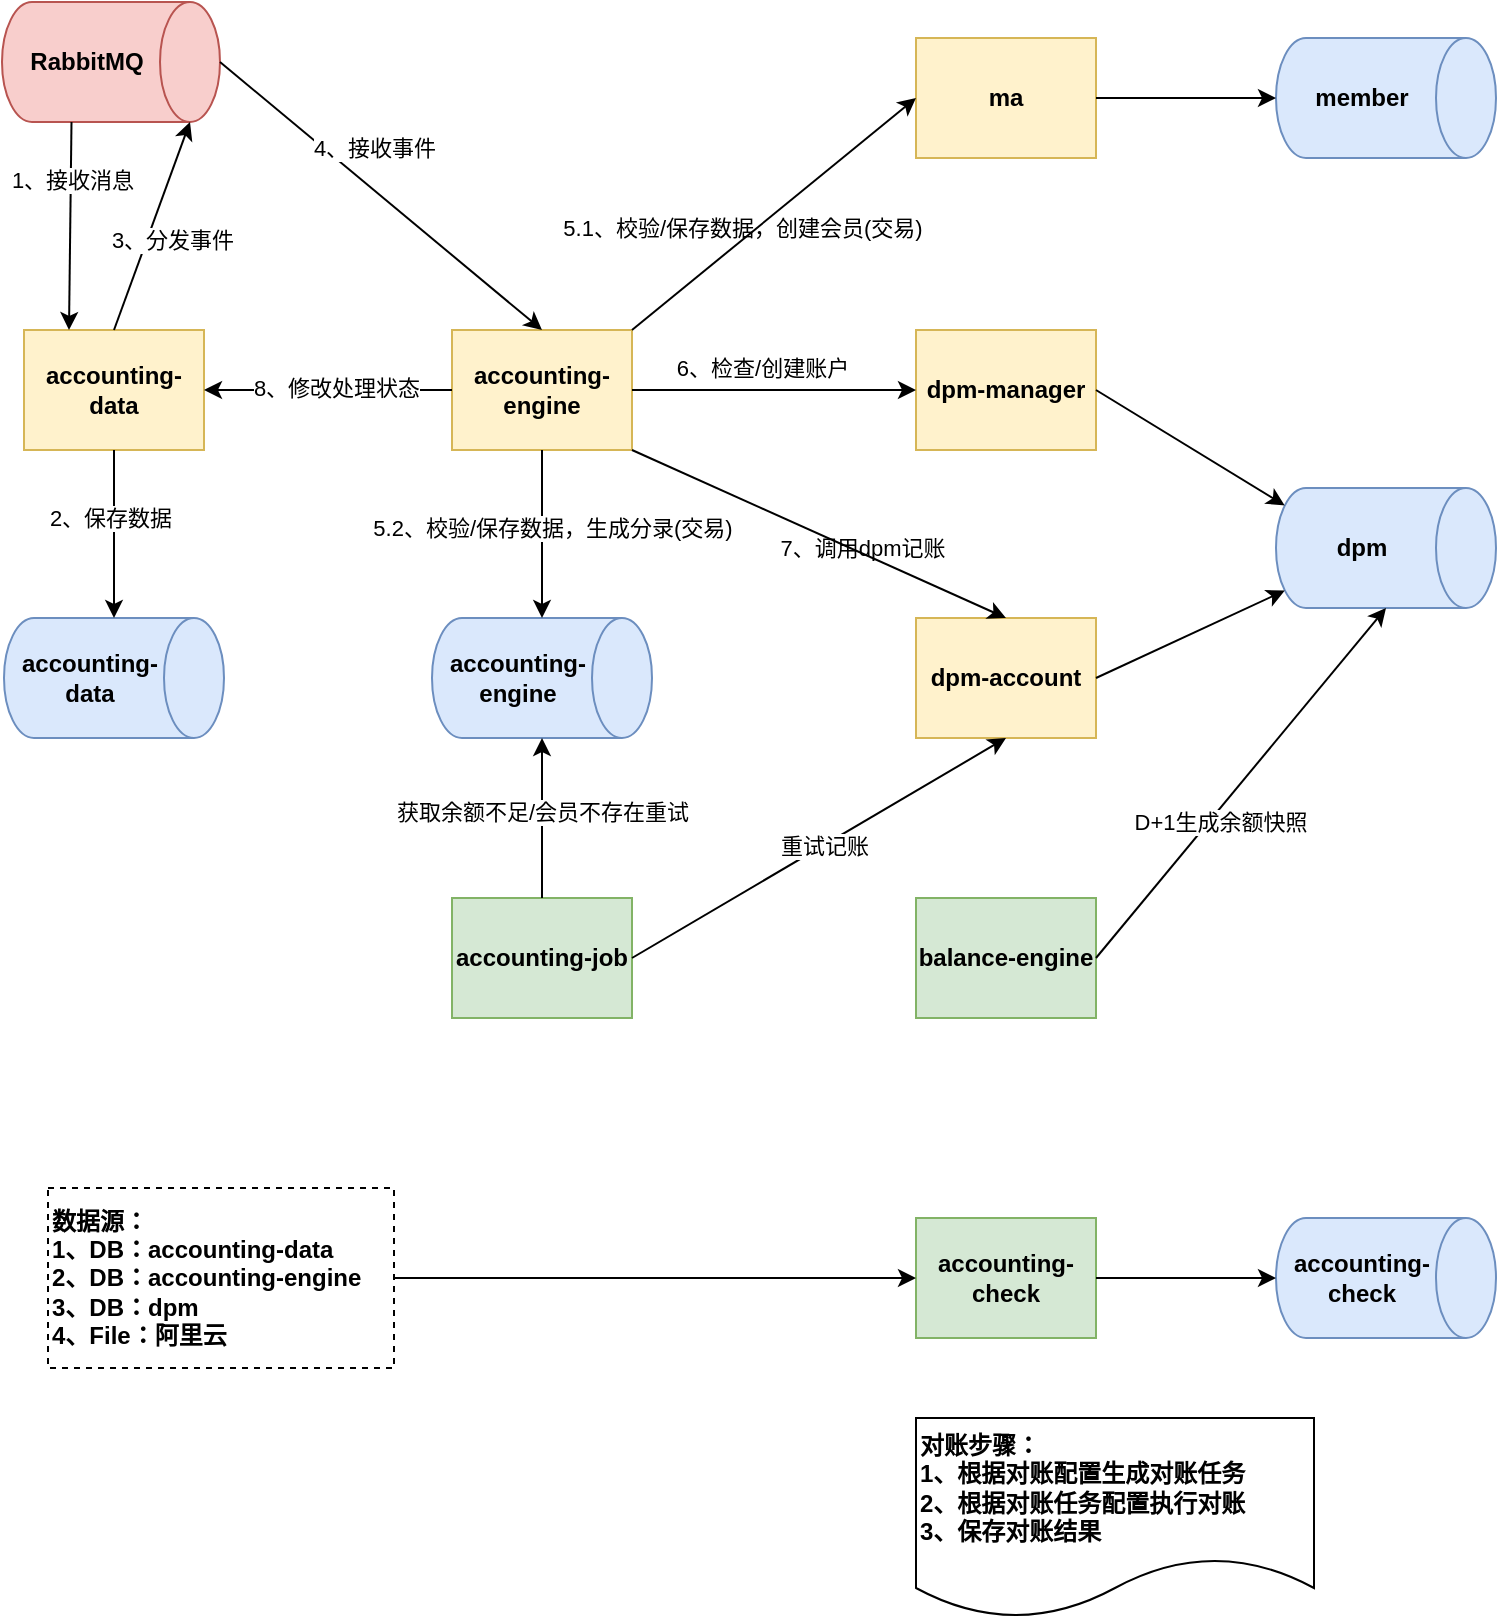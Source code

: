 <mxfile version="21.6.6" type="github">
  <diagram name="Page-1" id="c7558073-3199-34d8-9f00-42111426c3f3">
    <mxGraphModel dx="1434" dy="764" grid="1" gridSize="10" guides="1" tooltips="1" connect="1" arrows="1" fold="1" page="1" pageScale="1" pageWidth="826" pageHeight="1169" background="none" math="0" shadow="0">
      <root>
        <mxCell id="0" />
        <mxCell id="1" parent="0" />
        <mxCell id="14" value="accounting-data" style="whiteSpace=wrap;align=center;verticalAlign=middle;fontStyle=1;strokeWidth=1;fillColor=#fff2cc;rounded=0;glass=0;shadow=0;fontFamily=Helvetica;labelBackgroundColor=none;labelBorderColor=none;strokeColor=#d6b656;" parent="1" vertex="1">
          <mxGeometry x="65" y="506" width="90" height="60" as="geometry" />
        </mxCell>
        <mxCell id="AxtVGg7IYcrfAcfqh8lZ-103" value="accounting-engine" style="whiteSpace=wrap;align=center;verticalAlign=middle;fontStyle=1;strokeWidth=1;fillColor=#fff2cc;rounded=0;glass=0;shadow=0;fontFamily=Helvetica;labelBackgroundColor=none;labelBorderColor=none;strokeColor=#d6b656;" parent="1" vertex="1">
          <mxGeometry x="279" y="506" width="90" height="60" as="geometry" />
        </mxCell>
        <mxCell id="AxtVGg7IYcrfAcfqh8lZ-104" value="dpm-manager" style="whiteSpace=wrap;align=center;verticalAlign=middle;fontStyle=1;strokeWidth=1;fillColor=#fff2cc;rounded=0;glass=0;shadow=0;fontFamily=Helvetica;labelBackgroundColor=none;labelBorderColor=none;strokeColor=#d6b656;" parent="1" vertex="1">
          <mxGeometry x="511" y="506" width="90" height="60" as="geometry" />
        </mxCell>
        <mxCell id="AxtVGg7IYcrfAcfqh8lZ-105" value="dpm-account" style="whiteSpace=wrap;align=center;verticalAlign=middle;fontStyle=1;strokeWidth=1;fillColor=#fff2cc;rounded=0;glass=0;shadow=0;fontFamily=Helvetica;labelBackgroundColor=none;labelBorderColor=none;strokeColor=#d6b656;" parent="1" vertex="1">
          <mxGeometry x="511" y="650" width="90" height="60" as="geometry" />
        </mxCell>
        <mxCell id="AxtVGg7IYcrfAcfqh8lZ-106" value="ma" style="whiteSpace=wrap;align=center;verticalAlign=middle;fontStyle=1;strokeWidth=1;fillColor=#fff2cc;rounded=0;glass=0;shadow=0;fontFamily=Helvetica;labelBackgroundColor=none;labelBorderColor=none;strokeColor=#d6b656;" parent="1" vertex="1">
          <mxGeometry x="511" y="360" width="90" height="60" as="geometry" />
        </mxCell>
        <mxCell id="AxtVGg7IYcrfAcfqh8lZ-107" value="accounting-check" style="whiteSpace=wrap;align=center;verticalAlign=middle;fontStyle=1;strokeWidth=1;fillColor=#d5e8d4;rounded=0;strokeColor=#82b366;glass=0;shadow=0;fontFamily=Helvetica;labelBackgroundColor=none;labelBorderColor=none;" parent="1" vertex="1">
          <mxGeometry x="511" y="950" width="90" height="60" as="geometry" />
        </mxCell>
        <mxCell id="AxtVGg7IYcrfAcfqh8lZ-108" value="balance-engine" style="whiteSpace=wrap;align=center;verticalAlign=middle;fontStyle=1;strokeWidth=1;fillColor=#d5e8d4;rounded=0;strokeColor=#82b366;glass=0;shadow=0;fontFamily=Helvetica;labelBackgroundColor=none;labelBorderColor=none;" parent="1" vertex="1">
          <mxGeometry x="511" y="790" width="90" height="60" as="geometry" />
        </mxCell>
        <mxCell id="AxtVGg7IYcrfAcfqh8lZ-109" value="accounting-job" style="whiteSpace=wrap;align=center;verticalAlign=middle;fontStyle=1;strokeWidth=1;fillColor=#d5e8d4;rounded=0;strokeColor=#82b366;glass=0;shadow=0;fontFamily=Helvetica;labelBackgroundColor=none;labelBorderColor=none;" parent="1" vertex="1">
          <mxGeometry x="279" y="790" width="90" height="60" as="geometry" />
        </mxCell>
        <mxCell id="AxtVGg7IYcrfAcfqh8lZ-115" value="&lt;b&gt;RabbitMQ&lt;/b&gt;" style="shape=cylinder3;whiteSpace=wrap;html=1;boundedLbl=1;backgroundOutline=1;size=15;direction=north;flipH=1;fillColor=#f8cecc;strokeColor=#b85450;" parent="1" vertex="1">
          <mxGeometry x="54" y="342" width="109" height="60" as="geometry" />
        </mxCell>
        <mxCell id="AxtVGg7IYcrfAcfqh8lZ-116" value="&lt;b&gt;accounting-data&lt;/b&gt;" style="shape=cylinder3;whiteSpace=wrap;html=1;boundedLbl=1;backgroundOutline=1;size=15;direction=north;flipH=1;fillColor=#dae8fc;strokeColor=#6c8ebf;" parent="1" vertex="1">
          <mxGeometry x="55" y="650" width="110" height="60" as="geometry" />
        </mxCell>
        <mxCell id="AxtVGg7IYcrfAcfqh8lZ-117" value="" style="endArrow=classic;html=1;exitX=0;exitY=0;exitDx=0;exitDy=74.25;exitPerimeter=0;curved=1;entryX=0.25;entryY=0;entryDx=0;entryDy=0;" parent="1" source="AxtVGg7IYcrfAcfqh8lZ-115" target="14" edge="1">
          <mxGeometry width="50" height="50" relative="1" as="geometry">
            <mxPoint x="76" y="450" as="sourcePoint" />
            <mxPoint x="90" y="510" as="targetPoint" />
          </mxGeometry>
        </mxCell>
        <mxCell id="AxtVGg7IYcrfAcfqh8lZ-120" value="1、接收消息" style="edgeLabel;html=1;align=center;verticalAlign=middle;resizable=0;points=[];" parent="AxtVGg7IYcrfAcfqh8lZ-117" vertex="1" connectable="0">
          <mxGeometry x="-0.099" y="2" relative="1" as="geometry">
            <mxPoint x="-1" y="-18" as="offset" />
          </mxGeometry>
        </mxCell>
        <mxCell id="AxtVGg7IYcrfAcfqh8lZ-121" value="" style="endArrow=classic;html=1;entryX=1;entryY=0.5;entryDx=0;entryDy=0;exitX=0.5;exitY=1;exitDx=0;exitDy=0;entryPerimeter=0;rounded=0;" parent="1" source="14" target="AxtVGg7IYcrfAcfqh8lZ-116" edge="1">
          <mxGeometry width="50" height="50" relative="1" as="geometry">
            <mxPoint x="16" y="484" as="sourcePoint" />
            <mxPoint x="18" y="588" as="targetPoint" />
            <Array as="points" />
          </mxGeometry>
        </mxCell>
        <mxCell id="AxtVGg7IYcrfAcfqh8lZ-125" value="2、保存数据" style="edgeLabel;html=1;align=center;verticalAlign=middle;resizable=0;points=[];" parent="AxtVGg7IYcrfAcfqh8lZ-121" vertex="1" connectable="0">
          <mxGeometry x="-0.186" y="-2" relative="1" as="geometry">
            <mxPoint as="offset" />
          </mxGeometry>
        </mxCell>
        <mxCell id="AxtVGg7IYcrfAcfqh8lZ-126" value="" style="endArrow=classic;html=1;rounded=0;entryX=0;entryY=0;entryDx=0;entryDy=15;entryPerimeter=0;exitX=0.5;exitY=0;exitDx=0;exitDy=0;" parent="1" source="14" target="AxtVGg7IYcrfAcfqh8lZ-115" edge="1">
          <mxGeometry width="50" height="50" relative="1" as="geometry">
            <mxPoint x="130" y="510" as="sourcePoint" />
            <mxPoint x="296" y="560" as="targetPoint" />
          </mxGeometry>
        </mxCell>
        <mxCell id="AxtVGg7IYcrfAcfqh8lZ-127" value="3、分发事件" style="edgeLabel;html=1;align=center;verticalAlign=middle;resizable=0;points=[];" parent="AxtVGg7IYcrfAcfqh8lZ-126" vertex="1" connectable="0">
          <mxGeometry x="0.098" y="-2" relative="1" as="geometry">
            <mxPoint x="6" y="11" as="offset" />
          </mxGeometry>
        </mxCell>
        <mxCell id="AxtVGg7IYcrfAcfqh8lZ-128" value="" style="endArrow=classic;html=1;rounded=0;exitX=0.5;exitY=0;exitDx=0;exitDy=0;exitPerimeter=0;entryX=0.5;entryY=0;entryDx=0;entryDy=0;" parent="1" source="AxtVGg7IYcrfAcfqh8lZ-115" target="AxtVGg7IYcrfAcfqh8lZ-103" edge="1">
          <mxGeometry width="50" height="50" relative="1" as="geometry">
            <mxPoint x="142" y="402" as="sourcePoint" />
            <mxPoint x="302" y="560" as="targetPoint" />
          </mxGeometry>
        </mxCell>
        <mxCell id="AxtVGg7IYcrfAcfqh8lZ-129" value="4、接收事件" style="edgeLabel;html=1;align=center;verticalAlign=middle;resizable=0;points=[];" parent="AxtVGg7IYcrfAcfqh8lZ-128" vertex="1" connectable="0">
          <mxGeometry x="-0.05" relative="1" as="geometry">
            <mxPoint y="-21" as="offset" />
          </mxGeometry>
        </mxCell>
        <mxCell id="YqyLxGMj1GTobC0pw4qq-15" value="&lt;b&gt;accounting-engine&lt;/b&gt;" style="shape=cylinder3;whiteSpace=wrap;html=1;boundedLbl=1;backgroundOutline=1;size=15;direction=north;flipH=1;fillColor=#dae8fc;strokeColor=#6c8ebf;" vertex="1" parent="1">
          <mxGeometry x="269" y="650" width="110" height="60" as="geometry" />
        </mxCell>
        <mxCell id="YqyLxGMj1GTobC0pw4qq-16" value="" style="endArrow=classic;html=1;rounded=0;exitX=0.5;exitY=1;exitDx=0;exitDy=0;entryX=1;entryY=0.5;entryDx=0;entryDy=0;entryPerimeter=0;" edge="1" parent="1" source="AxtVGg7IYcrfAcfqh8lZ-103" target="YqyLxGMj1GTobC0pw4qq-15">
          <mxGeometry width="50" height="50" relative="1" as="geometry">
            <mxPoint x="437" y="720" as="sourcePoint" />
            <mxPoint x="487" y="670" as="targetPoint" />
          </mxGeometry>
        </mxCell>
        <mxCell id="YqyLxGMj1GTobC0pw4qq-17" value="5.2、校验/保存数据，生成分录(交易)" style="edgeLabel;html=1;align=center;verticalAlign=middle;resizable=0;points=[];" vertex="1" connectable="0" parent="YqyLxGMj1GTobC0pw4qq-16">
          <mxGeometry x="-0.278" y="-4" relative="1" as="geometry">
            <mxPoint x="9" y="8" as="offset" />
          </mxGeometry>
        </mxCell>
        <mxCell id="YqyLxGMj1GTobC0pw4qq-19" value="6、检查/创建账户" style="edgeLabel;html=1;align=center;verticalAlign=middle;resizable=0;points=[];" vertex="1" connectable="0" parent="YqyLxGMj1GTobC0pw4qq-16">
          <mxGeometry x="-0.278" y="-4" relative="1" as="geometry">
            <mxPoint x="114" y="-72" as="offset" />
          </mxGeometry>
        </mxCell>
        <mxCell id="YqyLxGMj1GTobC0pw4qq-23" value="5.1、校验/保存数据，创建会员(交易)" style="edgeLabel;html=1;align=center;verticalAlign=middle;resizable=0;points=[];" vertex="1" connectable="0" parent="YqyLxGMj1GTobC0pw4qq-16">
          <mxGeometry x="-0.278" y="-4" relative="1" as="geometry">
            <mxPoint x="104" y="-142" as="offset" />
          </mxGeometry>
        </mxCell>
        <mxCell id="YqyLxGMj1GTobC0pw4qq-25" value="7、调用dpm记账" style="edgeLabel;html=1;align=center;verticalAlign=middle;resizable=0;points=[];" vertex="1" connectable="0" parent="YqyLxGMj1GTobC0pw4qq-16">
          <mxGeometry x="-0.278" y="-4" relative="1" as="geometry">
            <mxPoint x="164" y="18" as="offset" />
          </mxGeometry>
        </mxCell>
        <mxCell id="YqyLxGMj1GTobC0pw4qq-18" value="" style="endArrow=classic;html=1;rounded=0;exitX=1;exitY=0.5;exitDx=0;exitDy=0;entryX=0;entryY=0.5;entryDx=0;entryDy=0;" edge="1" parent="1" source="AxtVGg7IYcrfAcfqh8lZ-103" target="AxtVGg7IYcrfAcfqh8lZ-104">
          <mxGeometry width="50" height="50" relative="1" as="geometry">
            <mxPoint x="401" y="760" as="sourcePoint" />
            <mxPoint x="451" y="710" as="targetPoint" />
          </mxGeometry>
        </mxCell>
        <mxCell id="YqyLxGMj1GTobC0pw4qq-20" value="&lt;b&gt;member&lt;/b&gt;" style="shape=cylinder3;whiteSpace=wrap;html=1;boundedLbl=1;backgroundOutline=1;size=15;direction=north;flipH=1;fillColor=#dae8fc;strokeColor=#6c8ebf;" vertex="1" parent="1">
          <mxGeometry x="691" y="360" width="110" height="60" as="geometry" />
        </mxCell>
        <mxCell id="YqyLxGMj1GTobC0pw4qq-21" value="&lt;b&gt;dpm&lt;/b&gt;" style="shape=cylinder3;whiteSpace=wrap;html=1;boundedLbl=1;backgroundOutline=1;size=15;direction=north;flipH=1;fillColor=#dae8fc;strokeColor=#6c8ebf;" vertex="1" parent="1">
          <mxGeometry x="691" y="585" width="110" height="60" as="geometry" />
        </mxCell>
        <mxCell id="YqyLxGMj1GTobC0pw4qq-22" value="" style="endArrow=classic;html=1;rounded=0;exitX=1;exitY=0;exitDx=0;exitDy=0;entryX=0;entryY=0.5;entryDx=0;entryDy=0;" edge="1" parent="1" source="AxtVGg7IYcrfAcfqh8lZ-103" target="AxtVGg7IYcrfAcfqh8lZ-106">
          <mxGeometry width="50" height="50" relative="1" as="geometry">
            <mxPoint x="401" y="560" as="sourcePoint" />
            <mxPoint x="451" y="510" as="targetPoint" />
          </mxGeometry>
        </mxCell>
        <mxCell id="YqyLxGMj1GTobC0pw4qq-24" value="" style="endArrow=classic;html=1;rounded=0;exitX=1;exitY=1;exitDx=0;exitDy=0;entryX=0.5;entryY=0;entryDx=0;entryDy=0;" edge="1" parent="1" source="AxtVGg7IYcrfAcfqh8lZ-103" target="AxtVGg7IYcrfAcfqh8lZ-105">
          <mxGeometry width="50" height="50" relative="1" as="geometry">
            <mxPoint x="401" y="560" as="sourcePoint" />
            <mxPoint x="451" y="510" as="targetPoint" />
          </mxGeometry>
        </mxCell>
        <mxCell id="YqyLxGMj1GTobC0pw4qq-27" value="" style="endArrow=classic;html=1;rounded=0;entryX=0.5;entryY=1;entryDx=0;entryDy=0;entryPerimeter=0;exitX=1;exitY=0.5;exitDx=0;exitDy=0;" edge="1" parent="1" source="AxtVGg7IYcrfAcfqh8lZ-106" target="YqyLxGMj1GTobC0pw4qq-20">
          <mxGeometry width="50" height="50" relative="1" as="geometry">
            <mxPoint x="401" y="660" as="sourcePoint" />
            <mxPoint x="451" y="610" as="targetPoint" />
          </mxGeometry>
        </mxCell>
        <mxCell id="YqyLxGMj1GTobC0pw4qq-28" value="" style="endArrow=classic;html=1;rounded=0;exitX=1;exitY=0.5;exitDx=0;exitDy=0;entryX=0.855;entryY=1;entryDx=0;entryDy=-4.35;entryPerimeter=0;" edge="1" parent="1" source="AxtVGg7IYcrfAcfqh8lZ-104" target="YqyLxGMj1GTobC0pw4qq-21">
          <mxGeometry width="50" height="50" relative="1" as="geometry">
            <mxPoint x="401" y="660" as="sourcePoint" />
            <mxPoint x="451" y="610" as="targetPoint" />
          </mxGeometry>
        </mxCell>
        <mxCell id="YqyLxGMj1GTobC0pw4qq-29" value="" style="endArrow=classic;html=1;rounded=0;exitX=1;exitY=0.5;exitDx=0;exitDy=0;entryX=0.145;entryY=1;entryDx=0;entryDy=-4.35;entryPerimeter=0;" edge="1" parent="1" source="AxtVGg7IYcrfAcfqh8lZ-105" target="YqyLxGMj1GTobC0pw4qq-21">
          <mxGeometry width="50" height="50" relative="1" as="geometry">
            <mxPoint x="681" y="740" as="sourcePoint" />
            <mxPoint x="731" y="690" as="targetPoint" />
          </mxGeometry>
        </mxCell>
        <mxCell id="YqyLxGMj1GTobC0pw4qq-30" value="&lt;b&gt;accounting-check&lt;/b&gt;" style="shape=cylinder3;whiteSpace=wrap;html=1;boundedLbl=1;backgroundOutline=1;size=15;direction=north;flipH=1;fillColor=#dae8fc;strokeColor=#6c8ebf;" vertex="1" parent="1">
          <mxGeometry x="691" y="950" width="110" height="60" as="geometry" />
        </mxCell>
        <mxCell id="YqyLxGMj1GTobC0pw4qq-35" value="" style="endArrow=classic;html=1;rounded=0;entryX=1;entryY=0.5;entryDx=0;entryDy=0;exitX=0;exitY=0.5;exitDx=0;exitDy=0;" edge="1" parent="1" source="AxtVGg7IYcrfAcfqh8lZ-103" target="14">
          <mxGeometry width="50" height="50" relative="1" as="geometry">
            <mxPoint x="360" y="610" as="sourcePoint" />
            <mxPoint x="410" y="560" as="targetPoint" />
          </mxGeometry>
        </mxCell>
        <mxCell id="YqyLxGMj1GTobC0pw4qq-36" value="8、修改处理状态" style="edgeLabel;html=1;align=center;verticalAlign=middle;resizable=0;points=[];" vertex="1" connectable="0" parent="YqyLxGMj1GTobC0pw4qq-35">
          <mxGeometry x="-0.262" y="-1" relative="1" as="geometry">
            <mxPoint x="-12" as="offset" />
          </mxGeometry>
        </mxCell>
        <mxCell id="YqyLxGMj1GTobC0pw4qq-37" value="" style="endArrow=classic;html=1;rounded=0;exitX=0.5;exitY=0;exitDx=0;exitDy=0;entryX=0;entryY=0.5;entryDx=0;entryDy=0;entryPerimeter=0;" edge="1" parent="1" source="AxtVGg7IYcrfAcfqh8lZ-109" target="YqyLxGMj1GTobC0pw4qq-15">
          <mxGeometry width="50" height="50" relative="1" as="geometry">
            <mxPoint x="360" y="710" as="sourcePoint" />
            <mxPoint x="410" y="660" as="targetPoint" />
          </mxGeometry>
        </mxCell>
        <mxCell id="YqyLxGMj1GTobC0pw4qq-38" value="获取余额不足/会员不存在重试" style="edgeLabel;html=1;align=center;verticalAlign=middle;resizable=0;points=[];" vertex="1" connectable="0" parent="YqyLxGMj1GTobC0pw4qq-37">
          <mxGeometry x="0.075" relative="1" as="geometry">
            <mxPoint as="offset" />
          </mxGeometry>
        </mxCell>
        <mxCell id="YqyLxGMj1GTobC0pw4qq-39" value="" style="endArrow=classic;html=1;rounded=0;exitX=1;exitY=0.5;exitDx=0;exitDy=0;entryX=0.5;entryY=1;entryDx=0;entryDy=0;" edge="1" parent="1" source="AxtVGg7IYcrfAcfqh8lZ-109" target="AxtVGg7IYcrfAcfqh8lZ-105">
          <mxGeometry width="50" height="50" relative="1" as="geometry">
            <mxPoint x="360" y="710" as="sourcePoint" />
            <mxPoint x="410" y="660" as="targetPoint" />
          </mxGeometry>
        </mxCell>
        <mxCell id="YqyLxGMj1GTobC0pw4qq-40" value="重试记账" style="edgeLabel;html=1;align=center;verticalAlign=middle;resizable=0;points=[];" vertex="1" connectable="0" parent="YqyLxGMj1GTobC0pw4qq-39">
          <mxGeometry x="0.025" relative="1" as="geometry">
            <mxPoint as="offset" />
          </mxGeometry>
        </mxCell>
        <mxCell id="YqyLxGMj1GTobC0pw4qq-41" value="" style="endArrow=classic;html=1;rounded=0;exitX=1;exitY=0.5;exitDx=0;exitDy=0;entryX=0;entryY=0.5;entryDx=0;entryDy=0;entryPerimeter=0;" edge="1" parent="1" source="AxtVGg7IYcrfAcfqh8lZ-108" target="YqyLxGMj1GTobC0pw4qq-21">
          <mxGeometry width="50" height="50" relative="1" as="geometry">
            <mxPoint x="360" y="710" as="sourcePoint" />
            <mxPoint x="410" y="660" as="targetPoint" />
          </mxGeometry>
        </mxCell>
        <mxCell id="YqyLxGMj1GTobC0pw4qq-42" value="D+1生成余额快照" style="edgeLabel;html=1;align=center;verticalAlign=middle;resizable=0;points=[];" vertex="1" connectable="0" parent="YqyLxGMj1GTobC0pw4qq-41">
          <mxGeometry x="-0.188" y="-4" relative="1" as="geometry">
            <mxPoint as="offset" />
          </mxGeometry>
        </mxCell>
        <mxCell id="YqyLxGMj1GTobC0pw4qq-43" value="数据源：&#xa;1、DB：accounting-data&#xa;2、DB：accounting-engine&#xa;3、DB：dpm&#xa;4、File：阿里云" style="whiteSpace=wrap;align=left;verticalAlign=middle;fontStyle=1;strokeWidth=1;rounded=0;glass=0;shadow=0;fontFamily=Helvetica;labelBackgroundColor=none;labelBorderColor=none;dashed=1;" vertex="1" parent="1">
          <mxGeometry x="77" y="935" width="173" height="90" as="geometry" />
        </mxCell>
        <mxCell id="YqyLxGMj1GTobC0pw4qq-44" value="" style="endArrow=classic;html=1;rounded=0;exitX=1;exitY=0.5;exitDx=0;exitDy=0;entryX=0;entryY=0.5;entryDx=0;entryDy=0;" edge="1" parent="1" source="YqyLxGMj1GTobC0pw4qq-43" target="AxtVGg7IYcrfAcfqh8lZ-107">
          <mxGeometry width="50" height="50" relative="1" as="geometry">
            <mxPoint x="360" y="810" as="sourcePoint" />
            <mxPoint x="410" y="760" as="targetPoint" />
          </mxGeometry>
        </mxCell>
        <mxCell id="YqyLxGMj1GTobC0pw4qq-45" value="" style="endArrow=classic;html=1;rounded=0;entryX=0.5;entryY=1;entryDx=0;entryDy=0;entryPerimeter=0;exitX=1;exitY=0.5;exitDx=0;exitDy=0;" edge="1" parent="1" source="AxtVGg7IYcrfAcfqh8lZ-107" target="YqyLxGMj1GTobC0pw4qq-30">
          <mxGeometry width="50" height="50" relative="1" as="geometry">
            <mxPoint x="360" y="1010" as="sourcePoint" />
            <mxPoint x="410" y="960" as="targetPoint" />
          </mxGeometry>
        </mxCell>
        <mxCell id="YqyLxGMj1GTobC0pw4qq-46" value="&lt;b&gt;&lt;span style=&quot;background-color: initial;&quot;&gt;对账步骤：&lt;br&gt;1、根据对账配置生成对账任务&lt;/span&gt;&lt;br&gt;&lt;span style=&quot;background-color: initial;&quot;&gt;2、根据对账任务配置执行对账&lt;/span&gt;&lt;br&gt;&lt;span style=&quot;background-color: initial;&quot;&gt;3、保存对账结果&lt;/span&gt;&lt;/b&gt;" style="shape=document;whiteSpace=wrap;html=1;boundedLbl=1;align=left;" vertex="1" parent="1">
          <mxGeometry x="511" y="1050" width="199" height="100" as="geometry" />
        </mxCell>
      </root>
    </mxGraphModel>
  </diagram>
</mxfile>
